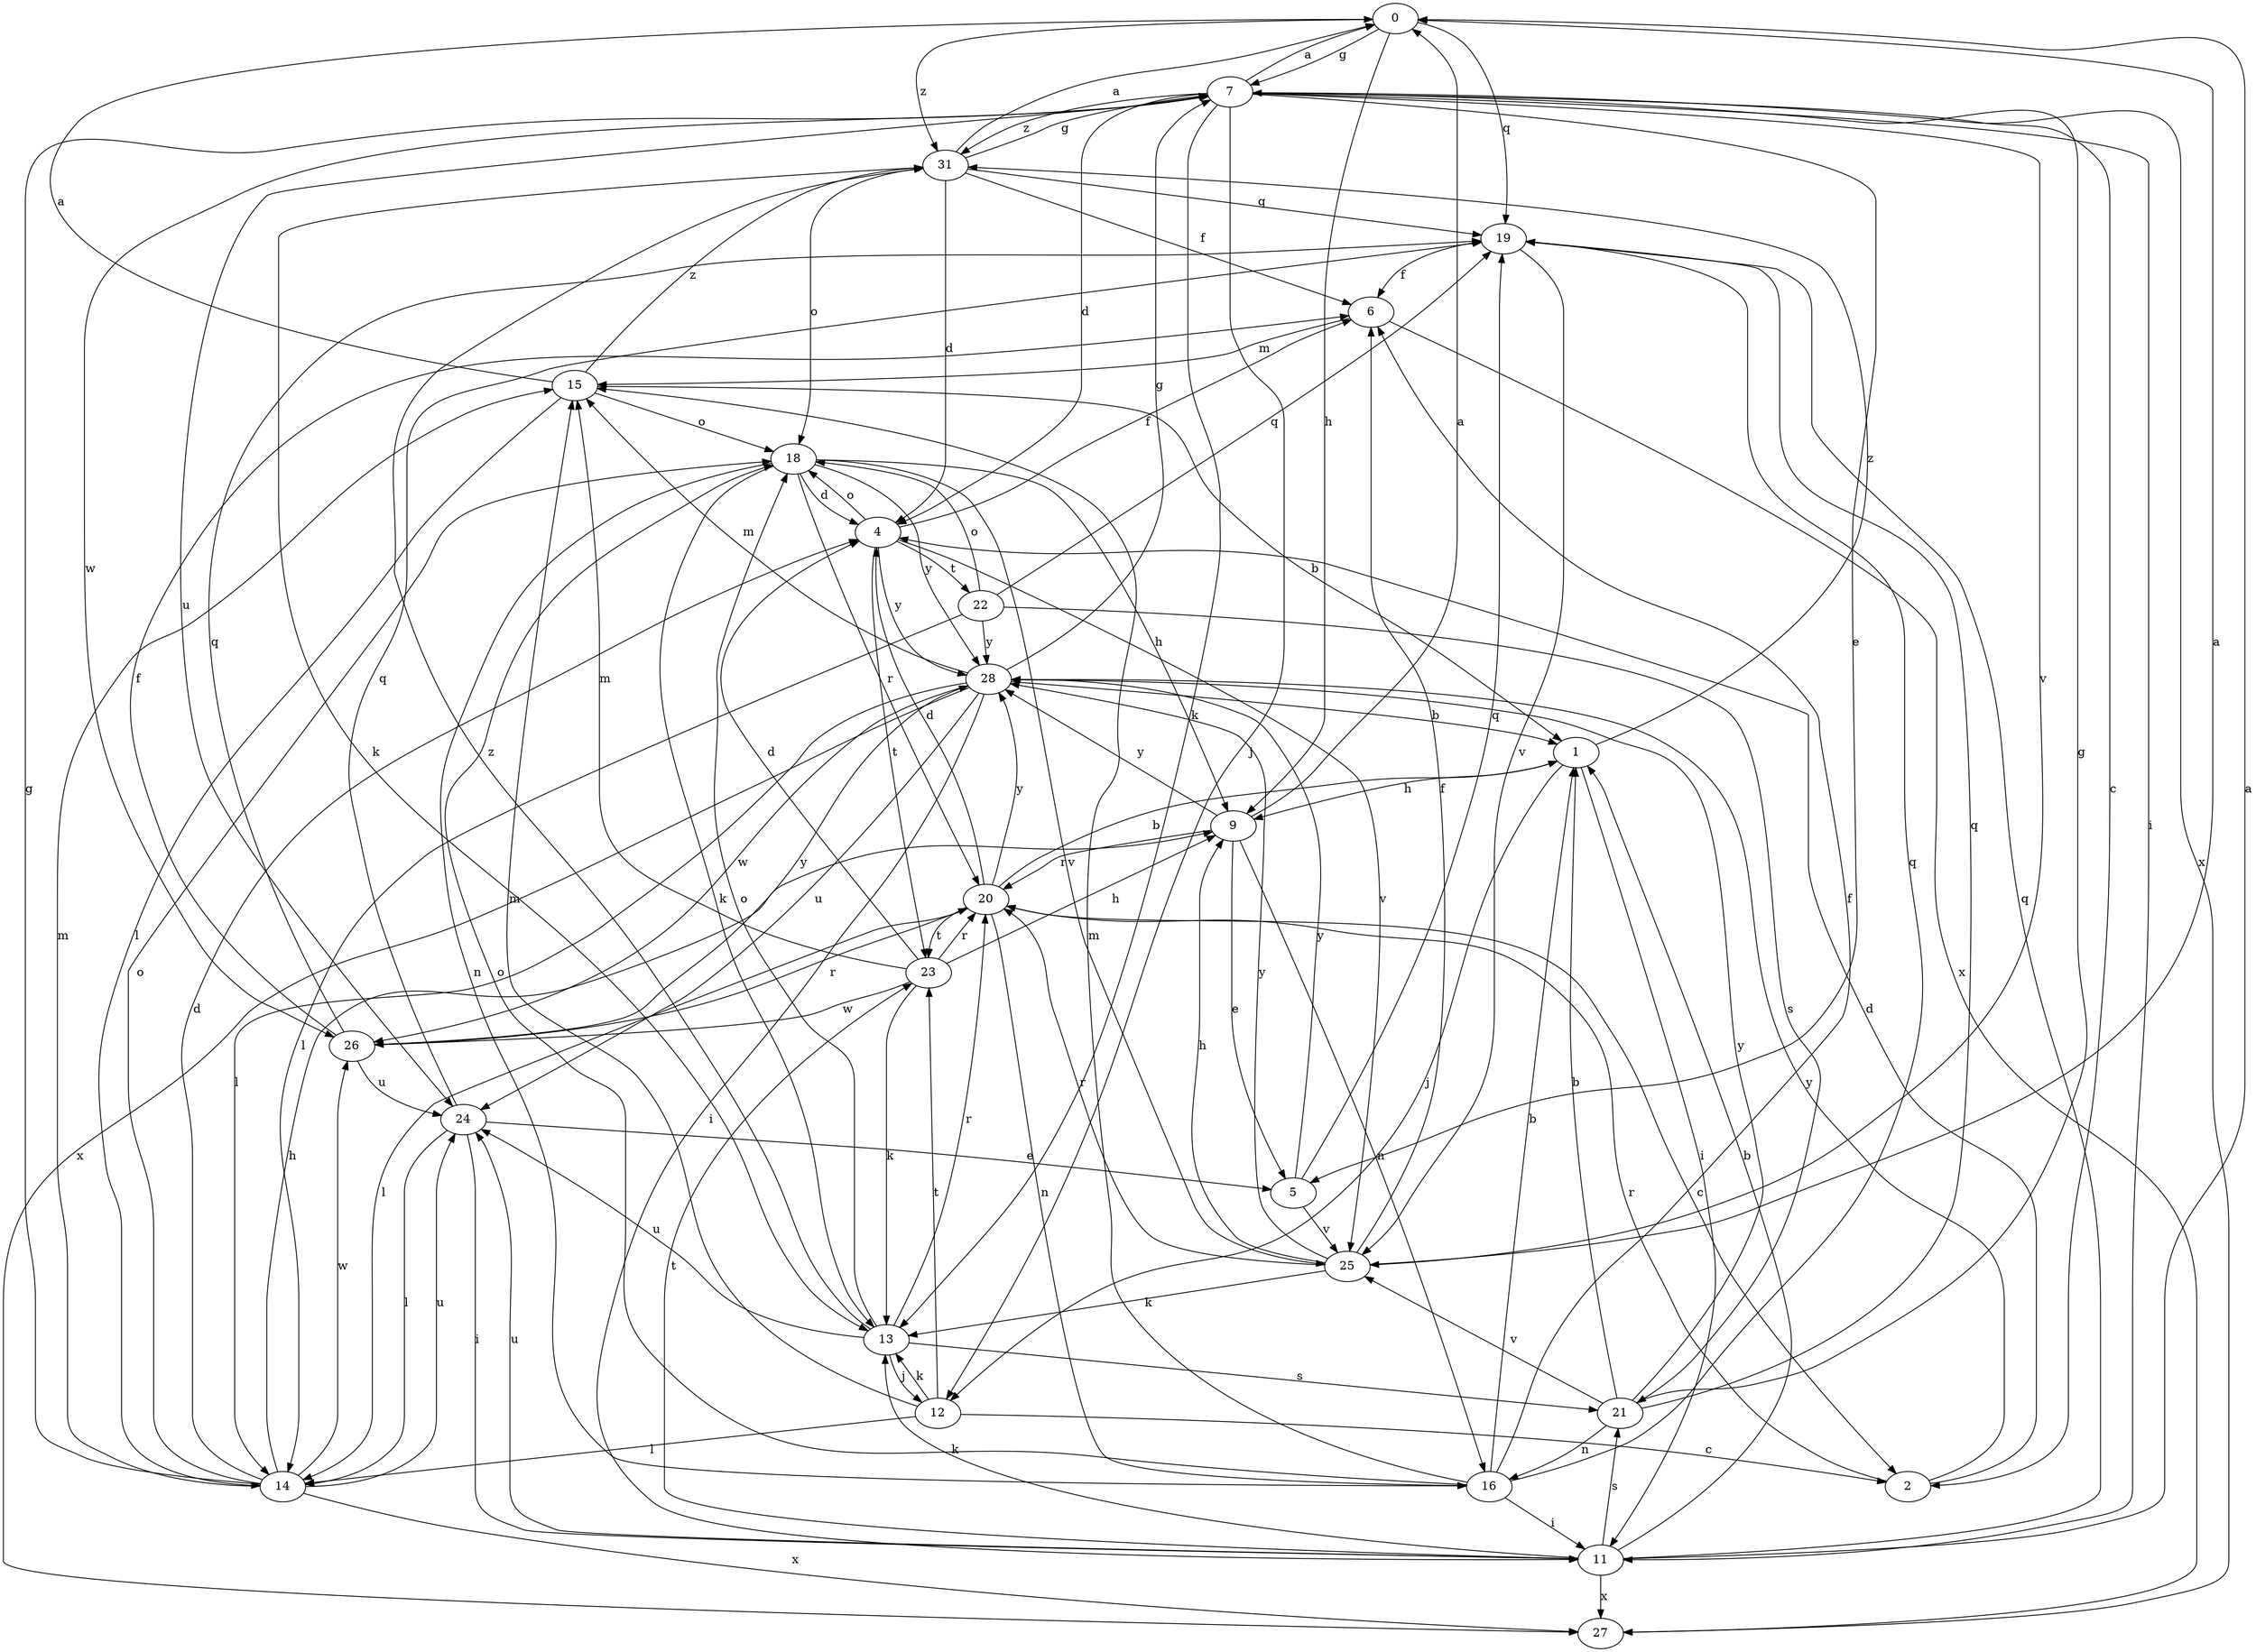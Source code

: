 strict digraph  {
0;
1;
2;
4;
5;
6;
7;
9;
11;
12;
13;
14;
15;
16;
18;
19;
20;
21;
22;
23;
24;
25;
26;
27;
28;
31;
0 -> 7  [label=g];
0 -> 9  [label=h];
0 -> 19  [label=q];
0 -> 31  [label=z];
1 -> 9  [label=h];
1 -> 11  [label=i];
1 -> 12  [label=j];
1 -> 31  [label=z];
2 -> 4  [label=d];
2 -> 20  [label=r];
2 -> 28  [label=y];
4 -> 6  [label=f];
4 -> 18  [label=o];
4 -> 22  [label=t];
4 -> 23  [label=t];
4 -> 25  [label=v];
4 -> 28  [label=y];
5 -> 19  [label=q];
5 -> 25  [label=v];
5 -> 28  [label=y];
6 -> 15  [label=m];
6 -> 27  [label=x];
7 -> 0  [label=a];
7 -> 2  [label=c];
7 -> 4  [label=d];
7 -> 5  [label=e];
7 -> 11  [label=i];
7 -> 12  [label=j];
7 -> 13  [label=k];
7 -> 24  [label=u];
7 -> 25  [label=v];
7 -> 26  [label=w];
7 -> 27  [label=x];
7 -> 31  [label=z];
9 -> 0  [label=a];
9 -> 5  [label=e];
9 -> 16  [label=n];
9 -> 20  [label=r];
9 -> 28  [label=y];
11 -> 0  [label=a];
11 -> 1  [label=b];
11 -> 13  [label=k];
11 -> 19  [label=q];
11 -> 21  [label=s];
11 -> 23  [label=t];
11 -> 24  [label=u];
11 -> 27  [label=x];
12 -> 2  [label=c];
12 -> 13  [label=k];
12 -> 14  [label=l];
12 -> 15  [label=m];
12 -> 23  [label=t];
13 -> 12  [label=j];
13 -> 18  [label=o];
13 -> 20  [label=r];
13 -> 21  [label=s];
13 -> 24  [label=u];
13 -> 31  [label=z];
14 -> 4  [label=d];
14 -> 7  [label=g];
14 -> 9  [label=h];
14 -> 15  [label=m];
14 -> 18  [label=o];
14 -> 24  [label=u];
14 -> 26  [label=w];
14 -> 27  [label=x];
15 -> 0  [label=a];
15 -> 1  [label=b];
15 -> 14  [label=l];
15 -> 18  [label=o];
15 -> 31  [label=z];
16 -> 1  [label=b];
16 -> 6  [label=f];
16 -> 11  [label=i];
16 -> 15  [label=m];
16 -> 18  [label=o];
16 -> 19  [label=q];
18 -> 4  [label=d];
18 -> 9  [label=h];
18 -> 13  [label=k];
18 -> 16  [label=n];
18 -> 20  [label=r];
18 -> 25  [label=v];
18 -> 28  [label=y];
19 -> 6  [label=f];
19 -> 25  [label=v];
20 -> 1  [label=b];
20 -> 2  [label=c];
20 -> 4  [label=d];
20 -> 14  [label=l];
20 -> 16  [label=n];
20 -> 23  [label=t];
20 -> 28  [label=y];
21 -> 1  [label=b];
21 -> 7  [label=g];
21 -> 16  [label=n];
21 -> 19  [label=q];
21 -> 25  [label=v];
21 -> 28  [label=y];
22 -> 14  [label=l];
22 -> 18  [label=o];
22 -> 19  [label=q];
22 -> 21  [label=s];
22 -> 28  [label=y];
23 -> 4  [label=d];
23 -> 9  [label=h];
23 -> 13  [label=k];
23 -> 15  [label=m];
23 -> 20  [label=r];
23 -> 26  [label=w];
24 -> 5  [label=e];
24 -> 11  [label=i];
24 -> 14  [label=l];
24 -> 19  [label=q];
25 -> 0  [label=a];
25 -> 6  [label=f];
25 -> 9  [label=h];
25 -> 13  [label=k];
25 -> 20  [label=r];
25 -> 28  [label=y];
26 -> 6  [label=f];
26 -> 19  [label=q];
26 -> 20  [label=r];
26 -> 24  [label=u];
26 -> 28  [label=y];
28 -> 1  [label=b];
28 -> 7  [label=g];
28 -> 11  [label=i];
28 -> 14  [label=l];
28 -> 15  [label=m];
28 -> 24  [label=u];
28 -> 26  [label=w];
28 -> 27  [label=x];
31 -> 0  [label=a];
31 -> 4  [label=d];
31 -> 6  [label=f];
31 -> 7  [label=g];
31 -> 13  [label=k];
31 -> 18  [label=o];
31 -> 19  [label=q];
}
